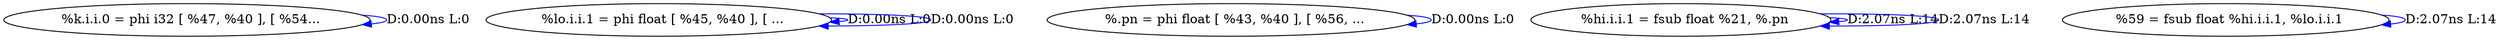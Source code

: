 digraph {
Node0x29b66c0[label="  %k.i.i.0 = phi i32 [ %47, %40 ], [ %54..."];
Node0x29b66c0 -> Node0x29b66c0[label="D:0.00ns L:0",color=blue];
Node0x29b67a0[label="  %lo.i.i.1 = phi float [ %45, %40 ], [ ..."];
Node0x29b67a0 -> Node0x29b67a0[label="D:0.00ns L:0",color=blue];
Node0x29b67a0 -> Node0x29b67a0[label="D:0.00ns L:0",color=blue];
Node0x29b39f0[label="  %.pn = phi float [ %43, %40 ], [ %56, ..."];
Node0x29b39f0 -> Node0x29b39f0[label="D:0.00ns L:0",color=blue];
Node0x29b3ad0[label="  %hi.i.i.1 = fsub float %21, %.pn"];
Node0x29b3ad0 -> Node0x29b3ad0[label="D:2.07ns L:14",color=blue];
Node0x29b3ad0 -> Node0x29b3ad0[label="D:2.07ns L:14",color=blue];
Node0x29b3bb0[label="  %59 = fsub float %hi.i.i.1, %lo.i.i.1"];
Node0x29b3bb0 -> Node0x29b3bb0[label="D:2.07ns L:14",color=blue];
}
